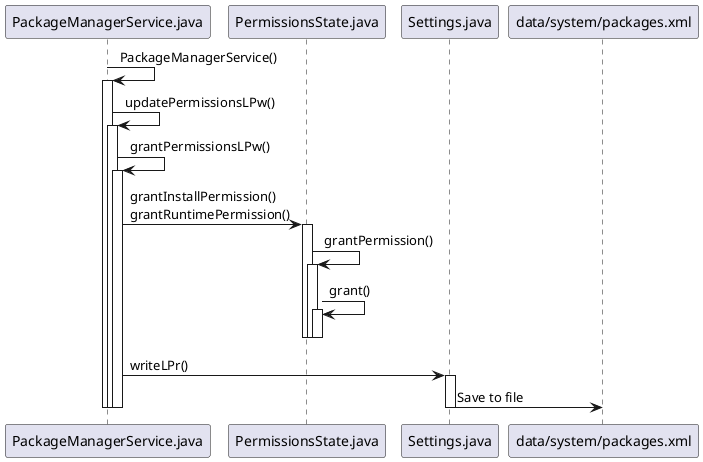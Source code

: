 @startuml
participant PackageManagerService.java as PackageManagerService
participant PermissionsState.java as PermissionsState
participant Settings.java as Settings
participant "data/system/packages.xml" as packages.xml

PackageManagerService -> PackageManagerService:PackageManagerService()
activate PackageManagerService
PackageManagerService -> PackageManagerService:updatePermissionsLPw()
activate PackageManagerService
PackageManagerService -> PackageManagerService:grantPermissionsLPw()
activate PackageManagerService
PackageManagerService -> PermissionsState:grantInstallPermission()\ngrantRuntimePermission()
activate PermissionsState
PermissionsState -> PermissionsState:grantPermission()
activate PermissionsState
PermissionsState -> PermissionsState:grant()
activate PermissionsState
deactivate PermissionsState
deactivate PermissionsState
deactivate PermissionsState
PackageManagerService -> Settings:writeLPr()
activate Settings
Settings->packages.xml:Save to file
deactivate Settings
deactivate PackageManagerService
deactivate PackageManagerService
deactivate PackageManagerService

@enduml